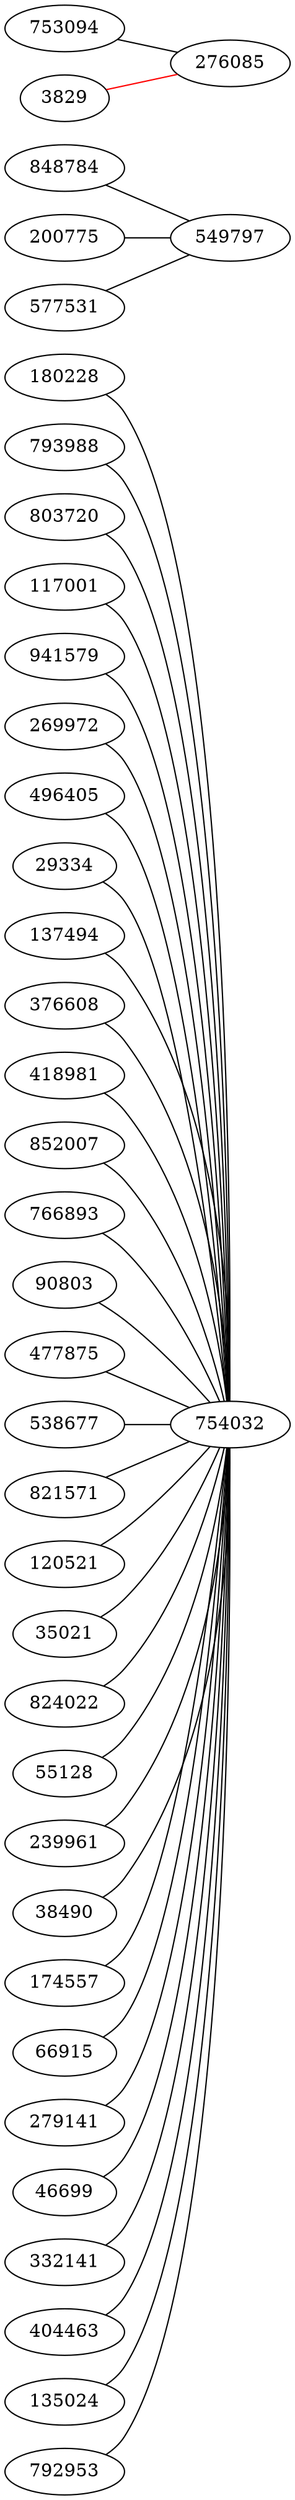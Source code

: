 digraph {
	graph [rankdir=LR]
	edge [arrowhead=none]
    180228 [label=180228]
    793988 [label=793988]
    803720 [label=803720]
    117001 [label=117001]
    941579 [label=941579]
    848784 [label=848784]
    269972 [label=269972]
    496405 [label=496405]
    29334 [label=29334]
    137494 [label=137494]
    376608 [label=376608]
    418981 [label=418981]
    549797 [label=549797]
    852007 [label=852007]
    766893 [label=766893]
    90803 [label=90803]
    477875 [label=477875]
    538677 [label=538677]
    821571 [label=821571]
    753094 [label=753094]
    200775 [label=200775]
    120521 [label=120521]
    35021 [label=35021]
    824022 [label=824022]
    55128 [label=55128]
    239961 [label=239961]
    38490 [label=38490]
    174557 [label=174557]
    66915 [label=66915]
    279141 [label=279141]
    46699 [label=46699]
    332141 [label=332141]
    404463 [label=404463]
    135024 [label=135024]
    754032 [label=754032]
    3829 [label=3829]
    276085 [label=276085]
    792953 [label=792953]
    577531 [label=577531]
    3829->276085 [color=red]
    753094->276085
    200775->549797
    577531->549797
    848784->549797
    29334->754032
    35021->754032
    38490->754032
    46699->754032
    55128->754032
    66915->754032
    90803->754032
    117001->754032
    120521->754032
    135024->754032
    137494->754032
    174557->754032
    180228->754032
    239961->754032
    269972->754032
    279141->754032
    332141->754032
    376608->754032
    404463->754032
    418981->754032
    477875->754032
    496405->754032
    538677->754032
    766893->754032
    792953->754032
    793988->754032
    803720->754032
    821571->754032
    824022->754032
    852007->754032
    941579->754032

}